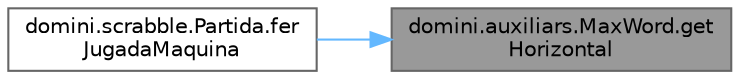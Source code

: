 digraph "domini.auxiliars.MaxWord.getHorizontal"
{
 // INTERACTIVE_SVG=YES
 // LATEX_PDF_SIZE
  bgcolor="transparent";
  edge [fontname=Helvetica,fontsize=10,labelfontname=Helvetica,labelfontsize=10];
  node [fontname=Helvetica,fontsize=10,shape=box,height=0.2,width=0.4];
  rankdir="RL";
  Node1 [id="Node000001",label="domini.auxiliars.MaxWord.get\lHorizontal",height=0.2,width=0.4,color="gray40", fillcolor="grey60", style="filled", fontcolor="black",tooltip="Indica si la paraula es col·loca horitzontalment."];
  Node1 -> Node2 [id="edge1_Node000001_Node000002",dir="back",color="steelblue1",style="solid",tooltip=" "];
  Node2 [id="Node000002",label="domini.scrabble.Partida.fer\lJugadaMaquina",height=0.2,width=0.4,color="grey40", fillcolor="white", style="filled",URL="$classdomini_1_1scrabble_1_1_partida.html#a86e61fd71ee980fd43e1b4f788dfc6ae",tooltip="Permet que la màquina faci una jugada."];
}
